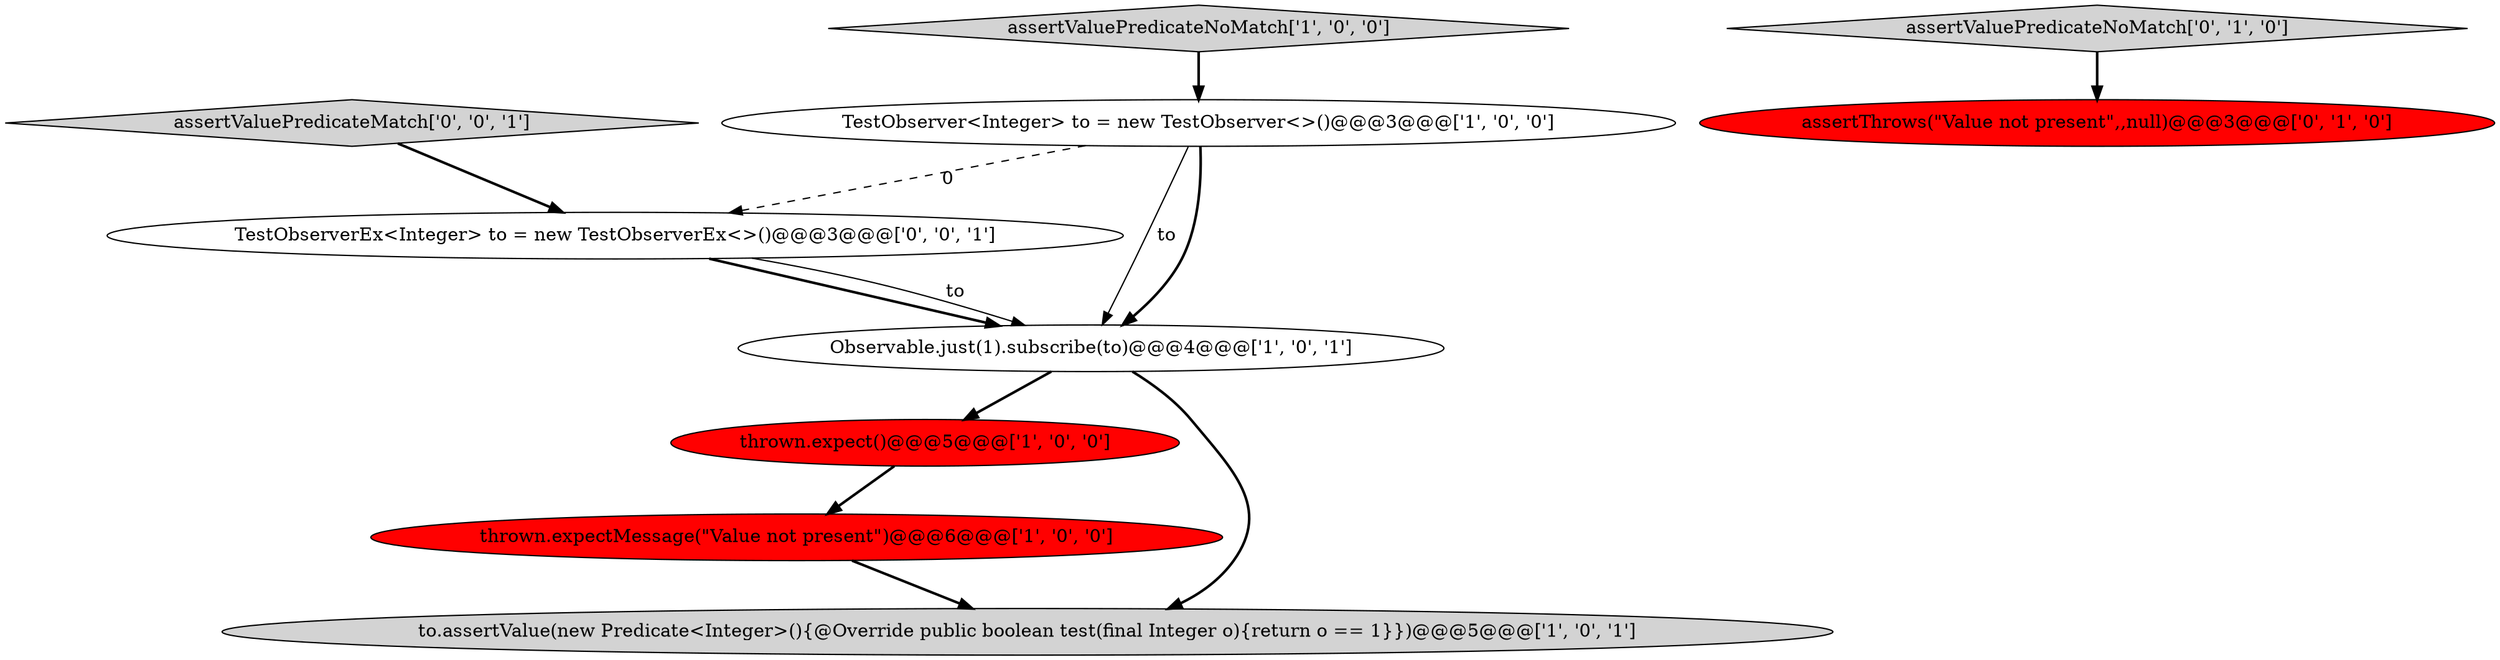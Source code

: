 digraph {
3 [style = filled, label = "thrown.expect()@@@5@@@['1', '0', '0']", fillcolor = red, shape = ellipse image = "AAA1AAABBB1BBB"];
8 [style = filled, label = "TestObserverEx<Integer> to = new TestObserverEx<>()@@@3@@@['0', '0', '1']", fillcolor = white, shape = ellipse image = "AAA0AAABBB3BBB"];
5 [style = filled, label = "assertValuePredicateNoMatch['1', '0', '0']", fillcolor = lightgray, shape = diamond image = "AAA0AAABBB1BBB"];
7 [style = filled, label = "assertValuePredicateNoMatch['0', '1', '0']", fillcolor = lightgray, shape = diamond image = "AAA0AAABBB2BBB"];
9 [style = filled, label = "assertValuePredicateMatch['0', '0', '1']", fillcolor = lightgray, shape = diamond image = "AAA0AAABBB3BBB"];
2 [style = filled, label = "to.assertValue(new Predicate<Integer>(){@Override public boolean test(final Integer o){return o == 1}})@@@5@@@['1', '0', '1']", fillcolor = lightgray, shape = ellipse image = "AAA0AAABBB1BBB"];
1 [style = filled, label = "Observable.just(1).subscribe(to)@@@4@@@['1', '0', '1']", fillcolor = white, shape = ellipse image = "AAA0AAABBB1BBB"];
0 [style = filled, label = "TestObserver<Integer> to = new TestObserver<>()@@@3@@@['1', '0', '0']", fillcolor = white, shape = ellipse image = "AAA0AAABBB1BBB"];
4 [style = filled, label = "thrown.expectMessage(\"Value not present\")@@@6@@@['1', '0', '0']", fillcolor = red, shape = ellipse image = "AAA1AAABBB1BBB"];
6 [style = filled, label = "assertThrows(\"Value not present\",,null)@@@3@@@['0', '1', '0']", fillcolor = red, shape = ellipse image = "AAA1AAABBB2BBB"];
1->3 [style = bold, label=""];
8->1 [style = bold, label=""];
0->8 [style = dashed, label="0"];
1->2 [style = bold, label=""];
7->6 [style = bold, label=""];
4->2 [style = bold, label=""];
5->0 [style = bold, label=""];
9->8 [style = bold, label=""];
0->1 [style = solid, label="to"];
3->4 [style = bold, label=""];
0->1 [style = bold, label=""];
8->1 [style = solid, label="to"];
}
